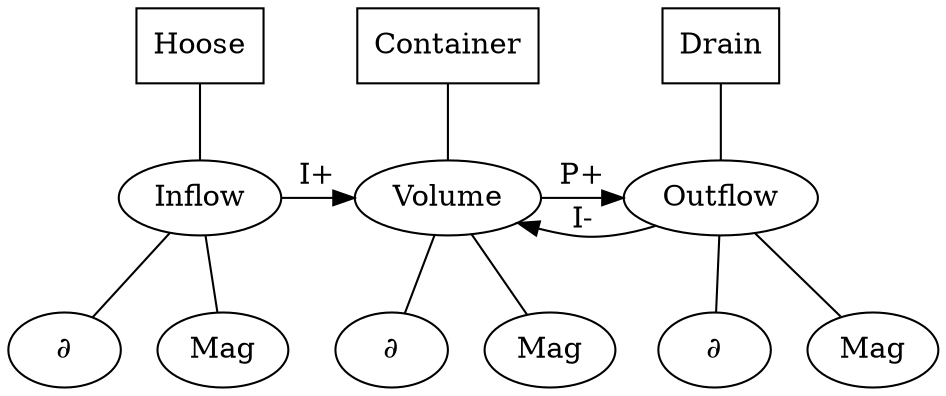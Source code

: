 digraph "causal model" {
	H [label="Hoose", shape=box]
	I [label="Inflow"]
	Id [label="∂"]
	Im [label="Mag"]

	C [label="Container", shape=box]
	V [label="Volume"]
	Vd [label="∂"]
	Vm [label="Mag"]

	D [label="Drain", shape=box]
	O [label="Outflow"]
	Od [label="∂"]
	Om [label="Mag"]

	subgraph structure {
		edge[dir=none]
		H -> I
		I -> Id
		I -> Im

		C -> V
		V -> Vd
		V -> Vm

		D -> O
		O -> Od
		O -> Om	
	}

	subgraph relations {
		I -> V [label="I+"]
		O -> V [label="I-"]
		V -> O [label="P+"]
	}

	{ rank = same; V; I; O; }
}
